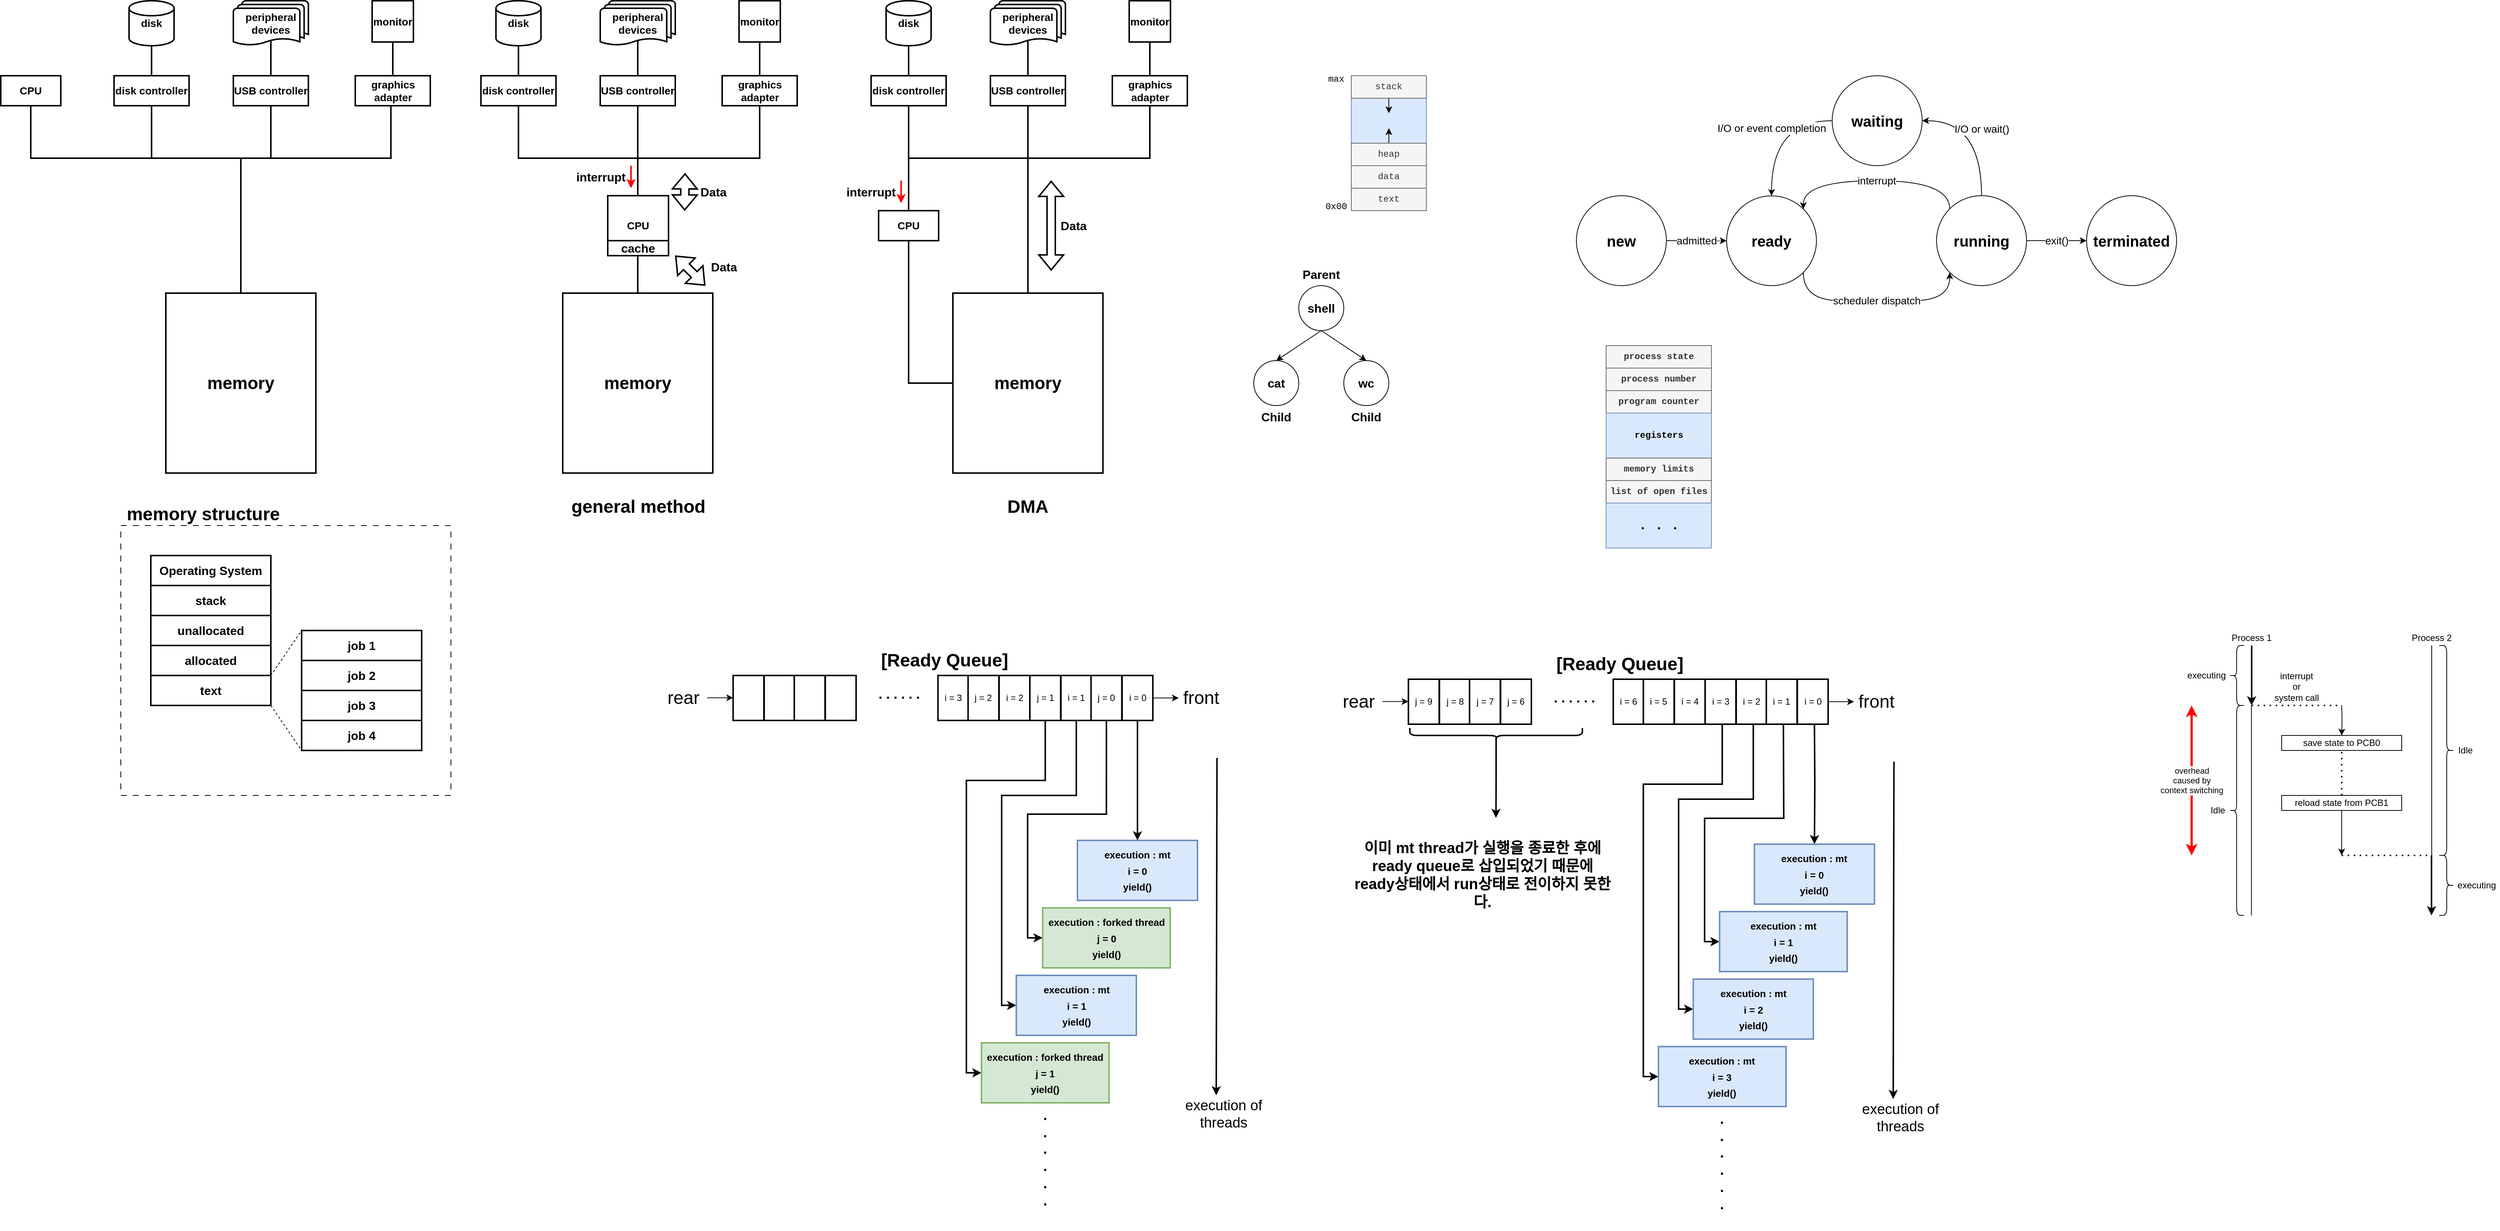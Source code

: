 <mxfile version="20.8.16" type="device"><diagram id="-JFb9dXIJCyVHly3RX7J" name="페이지-1"><mxGraphModel dx="1247" dy="1196" grid="1" gridSize="10" guides="1" tooltips="1" connect="1" arrows="1" fold="1" page="1" pageScale="1" pageWidth="827" pageHeight="1169" math="0" shadow="0"><root><mxCell id="0"/><mxCell id="1" parent="0"/><mxCell id="0ELNRWfNPO-60Ci1aKa4-7" value="" style="rounded=0;whiteSpace=wrap;html=1;fontFamily=Courier New;fillColor=#dae8fc;strokeColor=#6c8ebf;" parent="1" vertex="1"><mxGeometry x="2640" y="190" width="100" height="60" as="geometry"/></mxCell><mxCell id="cJziPt7bDYpkgV0AhLTm-5" style="edgeStyle=orthogonalEdgeStyle;rounded=0;orthogonalLoop=1;jettySize=auto;html=1;exitX=0.5;exitY=1;exitDx=0;exitDy=0;entryX=0.5;entryY=1;entryDx=0;entryDy=0;endArrow=none;endFill=0;strokeWidth=2;fontStyle=1;fontSize=14;" parent="1" source="cJziPt7bDYpkgV0AhLTm-1" target="cJziPt7bDYpkgV0AhLTm-4" edge="1"><mxGeometry relative="1" as="geometry"><Array as="points"><mxPoint x="880" y="270"/><mxPoint x="1360" y="270"/></Array></mxGeometry></mxCell><mxCell id="cJziPt7bDYpkgV0AhLTm-1" value="CPU" style="rounded=0;whiteSpace=wrap;html=1;strokeWidth=2;fontStyle=1;fontSize=14;" parent="1" vertex="1"><mxGeometry x="840" y="160" width="80" height="40" as="geometry"/></mxCell><mxCell id="cJziPt7bDYpkgV0AhLTm-6" style="edgeStyle=orthogonalEdgeStyle;rounded=0;orthogonalLoop=1;jettySize=auto;html=1;exitX=0.5;exitY=1;exitDx=0;exitDy=0;entryX=0.5;entryY=1;entryDx=0;entryDy=0;endArrow=none;endFill=0;strokeWidth=2;fontStyle=1;fontSize=14;" parent="1" source="cJziPt7bDYpkgV0AhLTm-2" target="cJziPt7bDYpkgV0AhLTm-3" edge="1"><mxGeometry relative="1" as="geometry"><Array as="points"><mxPoint x="1041" y="270"/><mxPoint x="1200" y="270"/></Array></mxGeometry></mxCell><mxCell id="cJziPt7bDYpkgV0AhLTm-2" value="disk controller" style="rounded=0;whiteSpace=wrap;html=1;strokeWidth=2;fontStyle=1;fontSize=14;" parent="1" vertex="1"><mxGeometry x="991" y="160" width="100" height="40" as="geometry"/></mxCell><mxCell id="cJziPt7bDYpkgV0AhLTm-3" value="USB controller" style="rounded=0;whiteSpace=wrap;html=1;strokeWidth=2;fontStyle=1;fontSize=14;" parent="1" vertex="1"><mxGeometry x="1150" y="160" width="100" height="40" as="geometry"/></mxCell><mxCell id="cJziPt7bDYpkgV0AhLTm-4" value="graphics adapter" style="rounded=0;whiteSpace=wrap;html=1;strokeWidth=2;fontStyle=1;fontSize=14;" parent="1" vertex="1"><mxGeometry x="1312.5" y="160" width="100" height="40" as="geometry"/></mxCell><mxCell id="cJziPt7bDYpkgV0AhLTm-14" style="edgeStyle=orthogonalEdgeStyle;rounded=0;orthogonalLoop=1;jettySize=auto;html=1;exitX=0.5;exitY=1;exitDx=0;exitDy=0;exitPerimeter=0;entryX=0.5;entryY=0;entryDx=0;entryDy=0;endArrow=none;endFill=0;strokeWidth=2;fontStyle=1;fontSize=14;" parent="1" source="cJziPt7bDYpkgV0AhLTm-7" target="cJziPt7bDYpkgV0AhLTm-2" edge="1"><mxGeometry relative="1" as="geometry"/></mxCell><mxCell id="cJziPt7bDYpkgV0AhLTm-7" value="disk" style="strokeWidth=2;html=1;shape=mxgraph.flowchart.database;whiteSpace=wrap;fontStyle=1;fontSize=14;" parent="1" vertex="1"><mxGeometry x="1011" y="60" width="60" height="60" as="geometry"/></mxCell><mxCell id="cJziPt7bDYpkgV0AhLTm-13" style="edgeStyle=orthogonalEdgeStyle;rounded=0;orthogonalLoop=1;jettySize=auto;html=1;exitX=0.5;exitY=0.88;exitDx=0;exitDy=0;exitPerimeter=0;entryX=0.5;entryY=0;entryDx=0;entryDy=0;endArrow=none;endFill=0;strokeWidth=2;fontStyle=1;fontSize=14;" parent="1" source="cJziPt7bDYpkgV0AhLTm-9" target="cJziPt7bDYpkgV0AhLTm-3" edge="1"><mxGeometry relative="1" as="geometry"/></mxCell><mxCell id="cJziPt7bDYpkgV0AhLTm-9" value="peripheral&lt;br style=&quot;font-size: 14px;&quot;&gt;devices" style="strokeWidth=2;html=1;shape=mxgraph.flowchart.multi-document;whiteSpace=wrap;fontStyle=1;fontSize=14;" parent="1" vertex="1"><mxGeometry x="1150" y="60" width="100" height="60" as="geometry"/></mxCell><mxCell id="cJziPt7bDYpkgV0AhLTm-12" style="edgeStyle=orthogonalEdgeStyle;rounded=0;orthogonalLoop=1;jettySize=auto;html=1;exitX=0.5;exitY=1;exitDx=0;exitDy=0;entryX=0.5;entryY=0;entryDx=0;entryDy=0;endArrow=none;endFill=0;strokeWidth=2;fontStyle=1;fontSize=14;" parent="1" source="cJziPt7bDYpkgV0AhLTm-11" target="cJziPt7bDYpkgV0AhLTm-4" edge="1"><mxGeometry relative="1" as="geometry"/></mxCell><mxCell id="cJziPt7bDYpkgV0AhLTm-11" value="monitor" style="whiteSpace=wrap;html=1;aspect=fixed;strokeWidth=2;fontStyle=1;fontSize=14;" parent="1" vertex="1"><mxGeometry x="1335" y="60" width="55" height="55" as="geometry"/></mxCell><mxCell id="cJziPt7bDYpkgV0AhLTm-16" style="edgeStyle=orthogonalEdgeStyle;rounded=0;orthogonalLoop=1;jettySize=auto;html=1;exitX=0.5;exitY=0;exitDx=0;exitDy=0;strokeWidth=2;fontSize=23;endArrow=none;endFill=0;" parent="1" source="cJziPt7bDYpkgV0AhLTm-15" edge="1"><mxGeometry relative="1" as="geometry"><mxPoint x="1160" y="270" as="targetPoint"/></mxGeometry></mxCell><mxCell id="cJziPt7bDYpkgV0AhLTm-15" value="memory" style="rounded=0;whiteSpace=wrap;html=1;strokeWidth=2;fontSize=23;fontStyle=1" parent="1" vertex="1"><mxGeometry x="1060" y="450" width="200" height="240" as="geometry"/></mxCell><mxCell id="cJziPt7bDYpkgV0AhLTm-18" style="edgeStyle=orthogonalEdgeStyle;rounded=0;orthogonalLoop=1;jettySize=auto;html=1;exitX=0.5;exitY=1;exitDx=0;exitDy=0;entryX=0.5;entryY=1;entryDx=0;entryDy=0;endArrow=none;endFill=0;strokeWidth=2;fontStyle=1;fontSize=14;" parent="1" source="cJziPt7bDYpkgV0AhLTm-19" target="cJziPt7bDYpkgV0AhLTm-20" edge="1"><mxGeometry relative="1" as="geometry"><Array as="points"><mxPoint x="1530" y="270"/><mxPoint x="1689" y="270"/></Array></mxGeometry></mxCell><mxCell id="cJziPt7bDYpkgV0AhLTm-19" value="disk controller" style="rounded=0;whiteSpace=wrap;html=1;strokeWidth=2;fontStyle=1;fontSize=14;" parent="1" vertex="1"><mxGeometry x="1480" y="160" width="100" height="40" as="geometry"/></mxCell><mxCell id="cJziPt7bDYpkgV0AhLTm-20" value="USB controller" style="rounded=0;whiteSpace=wrap;html=1;strokeWidth=2;fontStyle=1;fontSize=14;" parent="1" vertex="1"><mxGeometry x="1639" y="160" width="100" height="40" as="geometry"/></mxCell><mxCell id="cJziPt7bDYpkgV0AhLTm-21" style="edgeStyle=orthogonalEdgeStyle;rounded=0;orthogonalLoop=1;jettySize=auto;html=1;exitX=0.5;exitY=1;exitDx=0;exitDy=0;entryX=0.5;entryY=1;entryDx=0;entryDy=0;strokeWidth=2;fontSize=23;endArrow=none;endFill=0;" parent="1" source="cJziPt7bDYpkgV0AhLTm-22" target="cJziPt7bDYpkgV0AhLTm-20" edge="1"><mxGeometry relative="1" as="geometry"><Array as="points"><mxPoint x="1852" y="270"/><mxPoint x="1689" y="270"/></Array></mxGeometry></mxCell><mxCell id="cJziPt7bDYpkgV0AhLTm-22" value="graphics adapter" style="rounded=0;whiteSpace=wrap;html=1;strokeWidth=2;fontStyle=1;fontSize=14;" parent="1" vertex="1"><mxGeometry x="1801.5" y="160" width="100" height="40" as="geometry"/></mxCell><mxCell id="cJziPt7bDYpkgV0AhLTm-23" style="edgeStyle=orthogonalEdgeStyle;rounded=0;orthogonalLoop=1;jettySize=auto;html=1;exitX=0.5;exitY=1;exitDx=0;exitDy=0;exitPerimeter=0;entryX=0.5;entryY=0;entryDx=0;entryDy=0;endArrow=none;endFill=0;strokeWidth=2;fontStyle=1;fontSize=14;" parent="1" source="cJziPt7bDYpkgV0AhLTm-24" target="cJziPt7bDYpkgV0AhLTm-19" edge="1"><mxGeometry relative="1" as="geometry"/></mxCell><mxCell id="cJziPt7bDYpkgV0AhLTm-24" value="disk" style="strokeWidth=2;html=1;shape=mxgraph.flowchart.database;whiteSpace=wrap;fontStyle=1;fontSize=14;" parent="1" vertex="1"><mxGeometry x="1500" y="60" width="60" height="60" as="geometry"/></mxCell><mxCell id="cJziPt7bDYpkgV0AhLTm-25" style="edgeStyle=orthogonalEdgeStyle;rounded=0;orthogonalLoop=1;jettySize=auto;html=1;exitX=0.5;exitY=0.88;exitDx=0;exitDy=0;exitPerimeter=0;entryX=0.5;entryY=0;entryDx=0;entryDy=0;endArrow=none;endFill=0;strokeWidth=2;fontStyle=1;fontSize=14;" parent="1" source="cJziPt7bDYpkgV0AhLTm-26" target="cJziPt7bDYpkgV0AhLTm-20" edge="1"><mxGeometry relative="1" as="geometry"/></mxCell><mxCell id="cJziPt7bDYpkgV0AhLTm-26" value="peripheral&lt;br style=&quot;font-size: 14px;&quot;&gt;devices" style="strokeWidth=2;html=1;shape=mxgraph.flowchart.multi-document;whiteSpace=wrap;fontStyle=1;fontSize=14;" parent="1" vertex="1"><mxGeometry x="1639" y="60" width="100" height="60" as="geometry"/></mxCell><mxCell id="cJziPt7bDYpkgV0AhLTm-27" style="edgeStyle=orthogonalEdgeStyle;rounded=0;orthogonalLoop=1;jettySize=auto;html=1;exitX=0.5;exitY=1;exitDx=0;exitDy=0;entryX=0.5;entryY=0;entryDx=0;entryDy=0;endArrow=none;endFill=0;strokeWidth=2;fontStyle=1;fontSize=14;" parent="1" source="cJziPt7bDYpkgV0AhLTm-28" target="cJziPt7bDYpkgV0AhLTm-22" edge="1"><mxGeometry relative="1" as="geometry"/></mxCell><mxCell id="cJziPt7bDYpkgV0AhLTm-28" value="monitor" style="whiteSpace=wrap;html=1;aspect=fixed;strokeWidth=2;fontStyle=1;fontSize=14;" parent="1" vertex="1"><mxGeometry x="1824" y="60" width="55" height="55" as="geometry"/></mxCell><mxCell id="cJziPt7bDYpkgV0AhLTm-29" style="edgeStyle=orthogonalEdgeStyle;rounded=0;orthogonalLoop=1;jettySize=auto;html=1;exitX=0.5;exitY=0;exitDx=0;exitDy=0;strokeWidth=2;fontSize=23;endArrow=none;endFill=0;" parent="1" source="cJziPt7bDYpkgV0AhLTm-30" edge="1"><mxGeometry relative="1" as="geometry"><mxPoint x="1689" y="270" as="targetPoint"/><Array as="points"><mxPoint x="1689" y="360"/><mxPoint x="1689" y="360"/></Array></mxGeometry></mxCell><mxCell id="cJziPt7bDYpkgV0AhLTm-30" value="memory" style="rounded=0;whiteSpace=wrap;html=1;strokeWidth=2;fontSize=23;fontStyle=1" parent="1" vertex="1"><mxGeometry x="1589" y="450" width="200" height="240" as="geometry"/></mxCell><mxCell id="cJziPt7bDYpkgV0AhLTm-31" value="CPU" style="rounded=0;whiteSpace=wrap;html=1;strokeWidth=2;fontStyle=1;fontSize=14;" parent="1" vertex="1"><mxGeometry x="1649" y="320" width="81" height="80" as="geometry"/></mxCell><mxCell id="cJziPt7bDYpkgV0AhLTm-32" value="cache" style="rounded=0;whiteSpace=wrap;html=1;strokeWidth=2;fontSize=16;fontStyle=1" parent="1" vertex="1"><mxGeometry x="1649" y="380" width="81" height="20" as="geometry"/></mxCell><mxCell id="cJziPt7bDYpkgV0AhLTm-33" style="edgeStyle=orthogonalEdgeStyle;rounded=0;orthogonalLoop=1;jettySize=auto;html=1;exitX=0.5;exitY=1;exitDx=0;exitDy=0;entryX=0.5;entryY=1;entryDx=0;entryDy=0;endArrow=none;endFill=0;strokeWidth=2;fontStyle=1;fontSize=14;" parent="1" source="cJziPt7bDYpkgV0AhLTm-34" target="cJziPt7bDYpkgV0AhLTm-35" edge="1"><mxGeometry relative="1" as="geometry"><Array as="points"><mxPoint x="2050" y="270"/><mxPoint x="2209" y="270"/></Array></mxGeometry></mxCell><mxCell id="cJziPt7bDYpkgV0AhLTm-34" value="disk controller" style="rounded=0;whiteSpace=wrap;html=1;strokeWidth=2;fontStyle=1;fontSize=14;" parent="1" vertex="1"><mxGeometry x="2000" y="160" width="100" height="40" as="geometry"/></mxCell><mxCell id="cJziPt7bDYpkgV0AhLTm-35" value="USB controller" style="rounded=0;whiteSpace=wrap;html=1;strokeWidth=2;fontStyle=1;fontSize=14;" parent="1" vertex="1"><mxGeometry x="2159" y="160" width="100" height="40" as="geometry"/></mxCell><mxCell id="cJziPt7bDYpkgV0AhLTm-36" style="edgeStyle=orthogonalEdgeStyle;rounded=0;orthogonalLoop=1;jettySize=auto;html=1;exitX=0.5;exitY=1;exitDx=0;exitDy=0;entryX=0.5;entryY=1;entryDx=0;entryDy=0;strokeWidth=2;fontSize=23;endArrow=none;endFill=0;" parent="1" source="cJziPt7bDYpkgV0AhLTm-37" target="cJziPt7bDYpkgV0AhLTm-35" edge="1"><mxGeometry relative="1" as="geometry"><Array as="points"><mxPoint x="2372" y="270"/><mxPoint x="2209" y="270"/></Array></mxGeometry></mxCell><mxCell id="cJziPt7bDYpkgV0AhLTm-37" value="graphics adapter" style="rounded=0;whiteSpace=wrap;html=1;strokeWidth=2;fontStyle=1;fontSize=14;" parent="1" vertex="1"><mxGeometry x="2321.5" y="160" width="100" height="40" as="geometry"/></mxCell><mxCell id="cJziPt7bDYpkgV0AhLTm-38" style="edgeStyle=orthogonalEdgeStyle;rounded=0;orthogonalLoop=1;jettySize=auto;html=1;exitX=0.5;exitY=1;exitDx=0;exitDy=0;exitPerimeter=0;entryX=0.5;entryY=0;entryDx=0;entryDy=0;endArrow=none;endFill=0;strokeWidth=2;fontStyle=1;fontSize=14;" parent="1" source="cJziPt7bDYpkgV0AhLTm-39" target="cJziPt7bDYpkgV0AhLTm-34" edge="1"><mxGeometry relative="1" as="geometry"/></mxCell><mxCell id="cJziPt7bDYpkgV0AhLTm-39" value="disk" style="strokeWidth=2;html=1;shape=mxgraph.flowchart.database;whiteSpace=wrap;fontStyle=1;fontSize=14;" parent="1" vertex="1"><mxGeometry x="2020" y="60" width="60" height="60" as="geometry"/></mxCell><mxCell id="cJziPt7bDYpkgV0AhLTm-40" style="edgeStyle=orthogonalEdgeStyle;rounded=0;orthogonalLoop=1;jettySize=auto;html=1;exitX=0.5;exitY=0.88;exitDx=0;exitDy=0;exitPerimeter=0;entryX=0.5;entryY=0;entryDx=0;entryDy=0;endArrow=none;endFill=0;strokeWidth=2;fontStyle=1;fontSize=14;" parent="1" source="cJziPt7bDYpkgV0AhLTm-41" target="cJziPt7bDYpkgV0AhLTm-35" edge="1"><mxGeometry relative="1" as="geometry"/></mxCell><mxCell id="cJziPt7bDYpkgV0AhLTm-41" value="peripheral&lt;br style=&quot;font-size: 14px;&quot;&gt;devices" style="strokeWidth=2;html=1;shape=mxgraph.flowchart.multi-document;whiteSpace=wrap;fontStyle=1;fontSize=14;" parent="1" vertex="1"><mxGeometry x="2159" y="60" width="100" height="60" as="geometry"/></mxCell><mxCell id="cJziPt7bDYpkgV0AhLTm-42" style="edgeStyle=orthogonalEdgeStyle;rounded=0;orthogonalLoop=1;jettySize=auto;html=1;exitX=0.5;exitY=1;exitDx=0;exitDy=0;entryX=0.5;entryY=0;entryDx=0;entryDy=0;endArrow=none;endFill=0;strokeWidth=2;fontStyle=1;fontSize=14;" parent="1" source="cJziPt7bDYpkgV0AhLTm-43" target="cJziPt7bDYpkgV0AhLTm-37" edge="1"><mxGeometry relative="1" as="geometry"/></mxCell><mxCell id="cJziPt7bDYpkgV0AhLTm-43" value="monitor" style="whiteSpace=wrap;html=1;aspect=fixed;strokeWidth=2;fontStyle=1;fontSize=14;" parent="1" vertex="1"><mxGeometry x="2344" y="60" width="55" height="55" as="geometry"/></mxCell><mxCell id="cJziPt7bDYpkgV0AhLTm-44" style="edgeStyle=orthogonalEdgeStyle;rounded=0;orthogonalLoop=1;jettySize=auto;html=1;exitX=0.5;exitY=0;exitDx=0;exitDy=0;strokeWidth=2;fontSize=23;endArrow=none;endFill=0;" parent="1" source="cJziPt7bDYpkgV0AhLTm-45" edge="1"><mxGeometry relative="1" as="geometry"><mxPoint x="2209" y="270" as="targetPoint"/><Array as="points"><mxPoint x="2209" y="350"/><mxPoint x="2209" y="350"/></Array></mxGeometry></mxCell><mxCell id="cJziPt7bDYpkgV0AhLTm-45" value="memory" style="rounded=0;whiteSpace=wrap;html=1;strokeWidth=2;fontSize=23;fontStyle=1" parent="1" vertex="1"><mxGeometry x="2109" y="450" width="200" height="240" as="geometry"/></mxCell><mxCell id="cJziPt7bDYpkgV0AhLTm-47" style="edgeStyle=orthogonalEdgeStyle;rounded=0;orthogonalLoop=1;jettySize=auto;html=1;exitX=0.5;exitY=1;exitDx=0;exitDy=0;entryX=0;entryY=0.5;entryDx=0;entryDy=0;strokeWidth=2;fontSize=16;endArrow=none;endFill=0;" parent="1" source="cJziPt7bDYpkgV0AhLTm-46" target="cJziPt7bDYpkgV0AhLTm-45" edge="1"><mxGeometry relative="1" as="geometry"/></mxCell><mxCell id="cJziPt7bDYpkgV0AhLTm-48" style="edgeStyle=orthogonalEdgeStyle;rounded=0;orthogonalLoop=1;jettySize=auto;html=1;exitX=0.5;exitY=0;exitDx=0;exitDy=0;entryX=0.5;entryY=1;entryDx=0;entryDy=0;strokeWidth=2;fontSize=16;endArrow=none;endFill=0;" parent="1" source="cJziPt7bDYpkgV0AhLTm-46" target="cJziPt7bDYpkgV0AhLTm-35" edge="1"><mxGeometry relative="1" as="geometry"/></mxCell><mxCell id="cJziPt7bDYpkgV0AhLTm-46" value="CPU" style="rounded=0;whiteSpace=wrap;html=1;strokeWidth=2;fontStyle=1;fontSize=14;" parent="1" vertex="1"><mxGeometry x="2010" y="340" width="80" height="40" as="geometry"/></mxCell><mxCell id="cJziPt7bDYpkgV0AhLTm-49" value="" style="shape=flexArrow;endArrow=classic;startArrow=classic;html=1;rounded=0;strokeWidth=2;fontSize=16;" parent="1" edge="1"><mxGeometry width="100" height="100" relative="1" as="geometry"><mxPoint x="1779" y="440" as="sourcePoint"/><mxPoint x="1739" y="400" as="targetPoint"/></mxGeometry></mxCell><mxCell id="cJziPt7bDYpkgV0AhLTm-50" value="Data" style="text;html=1;strokeColor=none;fillColor=none;align=center;verticalAlign=middle;whiteSpace=wrap;rounded=0;fontSize=16;fontStyle=1" parent="1" vertex="1"><mxGeometry x="1784" y="400" width="40" height="30" as="geometry"/></mxCell><mxCell id="cJziPt7bDYpkgV0AhLTm-51" value="" style="shape=flexArrow;endArrow=classic;startArrow=classic;html=1;rounded=0;strokeWidth=2;fontSize=16;" parent="1" edge="1"><mxGeometry width="100" height="100" relative="1" as="geometry"><mxPoint x="2240" y="420" as="sourcePoint"/><mxPoint x="2240" y="300" as="targetPoint"/></mxGeometry></mxCell><mxCell id="cJziPt7bDYpkgV0AhLTm-52" value="Data" style="text;html=1;strokeColor=none;fillColor=none;align=center;verticalAlign=middle;whiteSpace=wrap;rounded=0;fontSize=16;fontStyle=1" parent="1" vertex="1"><mxGeometry x="2250" y="345" width="40" height="30" as="geometry"/></mxCell><mxCell id="cJziPt7bDYpkgV0AhLTm-53" value="" style="shape=flexArrow;endArrow=classic;startArrow=classic;html=1;rounded=0;strokeWidth=2;fontSize=16;" parent="1" edge="1"><mxGeometry width="100" height="100" relative="1" as="geometry"><mxPoint x="1751.5" y="340" as="sourcePoint"/><mxPoint x="1752" y="290" as="targetPoint"/></mxGeometry></mxCell><mxCell id="cJziPt7bDYpkgV0AhLTm-54" value="Data" style="text;html=1;strokeColor=none;fillColor=none;align=center;verticalAlign=middle;whiteSpace=wrap;rounded=0;fontSize=16;fontStyle=1" parent="1" vertex="1"><mxGeometry x="1770" y="300" width="40" height="30" as="geometry"/></mxCell><mxCell id="cJziPt7bDYpkgV0AhLTm-55" value="" style="endArrow=classic;html=1;rounded=0;strokeWidth=2;fontSize=16;strokeColor=#FF0000;" parent="1" edge="1"><mxGeometry width="50" height="50" relative="1" as="geometry"><mxPoint x="1680" y="280" as="sourcePoint"/><mxPoint x="1680" y="310" as="targetPoint"/></mxGeometry></mxCell><mxCell id="cJziPt7bDYpkgV0AhLTm-56" value="interrupt" style="text;html=1;strokeColor=none;fillColor=none;align=center;verticalAlign=middle;whiteSpace=wrap;rounded=0;fontSize=16;fontStyle=1" parent="1" vertex="1"><mxGeometry x="1620" y="280" width="40" height="30" as="geometry"/></mxCell><mxCell id="cJziPt7bDYpkgV0AhLTm-57" value="" style="endArrow=classic;html=1;rounded=0;strokeWidth=2;fontSize=16;strokeColor=#FF0000;" parent="1" edge="1"><mxGeometry width="50" height="50" relative="1" as="geometry"><mxPoint x="2040" y="300" as="sourcePoint"/><mxPoint x="2040" y="330" as="targetPoint"/></mxGeometry></mxCell><mxCell id="cJziPt7bDYpkgV0AhLTm-58" value="interrupt" style="text;html=1;strokeColor=none;fillColor=none;align=center;verticalAlign=middle;whiteSpace=wrap;rounded=0;fontSize=16;fontStyle=1" parent="1" vertex="1"><mxGeometry x="1980" y="300" width="40" height="30" as="geometry"/></mxCell><mxCell id="cJziPt7bDYpkgV0AhLTm-59" value="general method" style="text;html=1;strokeColor=none;fillColor=none;align=center;verticalAlign=middle;whiteSpace=wrap;rounded=0;fontSize=24;fontStyle=1" parent="1" vertex="1"><mxGeometry x="1576.63" y="720" width="225.75" height="30" as="geometry"/></mxCell><mxCell id="cJziPt7bDYpkgV0AhLTm-60" value="DMA" style="text;html=1;strokeColor=none;fillColor=none;align=center;verticalAlign=middle;whiteSpace=wrap;rounded=0;fontSize=24;fontStyle=1" parent="1" vertex="1"><mxGeometry x="2096.13" y="720" width="225.75" height="30" as="geometry"/></mxCell><mxCell id="cJziPt7bDYpkgV0AhLTm-61" value="Operating System" style="rounded=0;whiteSpace=wrap;html=1;strokeWidth=2;fontSize=16;fontStyle=1" parent="1" vertex="1"><mxGeometry x="1040" y="800" width="160" height="40" as="geometry"/></mxCell><mxCell id="cJziPt7bDYpkgV0AhLTm-62" value="stack" style="rounded=0;whiteSpace=wrap;html=1;strokeWidth=2;fontSize=16;fontStyle=1" parent="1" vertex="1"><mxGeometry x="1040" y="840" width="160" height="40" as="geometry"/></mxCell><mxCell id="cJziPt7bDYpkgV0AhLTm-63" value="unallocated" style="rounded=0;whiteSpace=wrap;html=1;strokeWidth=2;fontSize=16;fontStyle=1" parent="1" vertex="1"><mxGeometry x="1040" y="880" width="160" height="40" as="geometry"/></mxCell><mxCell id="cJziPt7bDYpkgV0AhLTm-70" style="rounded=0;orthogonalLoop=1;jettySize=auto;html=1;exitX=1;exitY=1;exitDx=0;exitDy=0;entryX=0;entryY=0;entryDx=0;entryDy=0;strokeColor=#000000;strokeWidth=1;fontSize=16;endArrow=none;endFill=0;dashed=1;" parent="1" source="cJziPt7bDYpkgV0AhLTm-64" target="cJziPt7bDYpkgV0AhLTm-66" edge="1"><mxGeometry relative="1" as="geometry"/></mxCell><mxCell id="cJziPt7bDYpkgV0AhLTm-64" value="allocated" style="rounded=0;whiteSpace=wrap;html=1;strokeWidth=2;fontSize=16;fontStyle=1" parent="1" vertex="1"><mxGeometry x="1040" y="920" width="160" height="40" as="geometry"/></mxCell><mxCell id="cJziPt7bDYpkgV0AhLTm-71" style="edgeStyle=none;rounded=0;orthogonalLoop=1;jettySize=auto;html=1;exitX=1;exitY=1;exitDx=0;exitDy=0;entryX=0;entryY=1;entryDx=0;entryDy=0;dashed=1;strokeColor=#000000;strokeWidth=1;fontSize=16;endArrow=none;endFill=0;" parent="1" source="cJziPt7bDYpkgV0AhLTm-65" target="cJziPt7bDYpkgV0AhLTm-69" edge="1"><mxGeometry relative="1" as="geometry"/></mxCell><mxCell id="cJziPt7bDYpkgV0AhLTm-65" value="text" style="rounded=0;whiteSpace=wrap;html=1;strokeWidth=2;fontSize=16;fontStyle=1" parent="1" vertex="1"><mxGeometry x="1040" y="960" width="160" height="40" as="geometry"/></mxCell><mxCell id="cJziPt7bDYpkgV0AhLTm-66" value="job 1" style="rounded=0;whiteSpace=wrap;html=1;strokeWidth=2;fontSize=16;fontStyle=1" parent="1" vertex="1"><mxGeometry x="1241" y="900" width="160" height="40" as="geometry"/></mxCell><mxCell id="cJziPt7bDYpkgV0AhLTm-67" value="job 2" style="rounded=0;whiteSpace=wrap;html=1;strokeWidth=2;fontSize=16;fontStyle=1" parent="1" vertex="1"><mxGeometry x="1241" y="940" width="160" height="40" as="geometry"/></mxCell><mxCell id="cJziPt7bDYpkgV0AhLTm-68" value="job 3" style="rounded=0;whiteSpace=wrap;html=1;strokeWidth=2;fontSize=16;fontStyle=1" parent="1" vertex="1"><mxGeometry x="1241" y="980" width="160" height="40" as="geometry"/></mxCell><mxCell id="cJziPt7bDYpkgV0AhLTm-69" value="job 4" style="rounded=0;whiteSpace=wrap;html=1;strokeWidth=2;fontSize=16;fontStyle=1" parent="1" vertex="1"><mxGeometry x="1241" y="1020" width="160" height="40" as="geometry"/></mxCell><mxCell id="cJziPt7bDYpkgV0AhLTm-72" value="" style="rounded=0;whiteSpace=wrap;html=1;strokeWidth=1;fontSize=16;fillColor=none;dashed=1;dashPattern=8 8;" parent="1" vertex="1"><mxGeometry x="1000" y="760" width="440" height="360" as="geometry"/></mxCell><mxCell id="cJziPt7bDYpkgV0AhLTm-73" value="memory structure" style="text;html=1;strokeColor=none;fillColor=none;align=center;verticalAlign=middle;whiteSpace=wrap;rounded=0;fontSize=24;fontStyle=1" parent="1" vertex="1"><mxGeometry x="1000" y="730" width="220" height="30" as="geometry"/></mxCell><mxCell id="AolbwETNwNbH-71P8-0o-1" value="" style="rounded=0;whiteSpace=wrap;html=1;strokeWidth=2;" parent="1" vertex="1"><mxGeometry x="1816.12" y="960" width="41" height="60" as="geometry"/></mxCell><mxCell id="AolbwETNwNbH-71P8-0o-2" value="" style="rounded=0;whiteSpace=wrap;html=1;strokeWidth=2;" parent="1" vertex="1"><mxGeometry x="1857.5" y="960" width="41" height="60" as="geometry"/></mxCell><mxCell id="AolbwETNwNbH-71P8-0o-3" value="" style="rounded=0;whiteSpace=wrap;html=1;strokeWidth=2;" parent="1" vertex="1"><mxGeometry x="1897.62" y="960" width="41" height="60" as="geometry"/></mxCell><mxCell id="AolbwETNwNbH-71P8-0o-4" value="" style="rounded=0;whiteSpace=wrap;html=1;strokeWidth=2;" parent="1" vertex="1"><mxGeometry x="1939" y="960" width="41" height="60" as="geometry"/></mxCell><mxCell id="AolbwETNwNbH-71P8-0o-10" value="i = 3" style="rounded=0;whiteSpace=wrap;html=1;strokeWidth=2;" parent="1" vertex="1"><mxGeometry x="2089.14" y="960" width="41" height="60" as="geometry"/></mxCell><mxCell id="AolbwETNwNbH-71P8-0o-11" value="j = 2" style="rounded=0;whiteSpace=wrap;html=1;strokeWidth=2;" parent="1" vertex="1"><mxGeometry x="2129.26" y="960" width="41" height="60" as="geometry"/></mxCell><mxCell id="AolbwETNwNbH-71P8-0o-12" value="i = 2" style="rounded=0;whiteSpace=wrap;html=1;strokeWidth=2;" parent="1" vertex="1"><mxGeometry x="2170.64" y="960" width="41" height="60" as="geometry"/></mxCell><mxCell id="AolbwETNwNbH-71P8-0o-32" style="edgeStyle=orthogonalEdgeStyle;rounded=0;orthogonalLoop=1;jettySize=auto;html=1;exitX=0.5;exitY=1;exitDx=0;exitDy=0;entryX=0;entryY=0.5;entryDx=0;entryDy=0;fontSize=19;strokeWidth=2;" parent="1" source="AolbwETNwNbH-71P8-0o-13" target="AolbwETNwNbH-71P8-0o-22" edge="1"><mxGeometry relative="1" as="geometry"><Array as="points"><mxPoint x="2232" y="1100"/><mxPoint x="2127" y="1100"/><mxPoint x="2127" y="1490"/></Array></mxGeometry></mxCell><mxCell id="AolbwETNwNbH-71P8-0o-13" value="j = 1" style="rounded=0;whiteSpace=wrap;html=1;strokeWidth=2;" parent="1" vertex="1"><mxGeometry x="2211.64" y="960" width="41" height="60" as="geometry"/></mxCell><mxCell id="AolbwETNwNbH-71P8-0o-31" style="edgeStyle=orthogonalEdgeStyle;rounded=0;orthogonalLoop=1;jettySize=auto;html=1;exitX=0.5;exitY=1;exitDx=0;exitDy=0;entryX=0;entryY=0.5;entryDx=0;entryDy=0;fontSize=19;strokeWidth=2;" parent="1" source="AolbwETNwNbH-71P8-0o-14" target="AolbwETNwNbH-71P8-0o-21" edge="1"><mxGeometry relative="1" as="geometry"><Array as="points"><mxPoint x="2274" y="1120"/><mxPoint x="2174" y="1120"/><mxPoint x="2174" y="1400"/></Array></mxGeometry></mxCell><mxCell id="AolbwETNwNbH-71P8-0o-14" value="i = 1" style="rounded=0;whiteSpace=wrap;html=1;strokeWidth=2;" parent="1" vertex="1"><mxGeometry x="2253.02" y="960" width="41" height="60" as="geometry"/></mxCell><mxCell id="AolbwETNwNbH-71P8-0o-30" style="edgeStyle=orthogonalEdgeStyle;rounded=0;orthogonalLoop=1;jettySize=auto;html=1;exitX=0.5;exitY=1;exitDx=0;exitDy=0;entryX=0;entryY=0.5;entryDx=0;entryDy=0;fontSize=19;strokeWidth=2;" parent="1" source="AolbwETNwNbH-71P8-0o-15" target="AolbwETNwNbH-71P8-0o-20" edge="1"><mxGeometry relative="1" as="geometry"/></mxCell><mxCell id="AolbwETNwNbH-71P8-0o-15" value="j = 0" style="rounded=0;whiteSpace=wrap;html=1;strokeWidth=2;" parent="1" vertex="1"><mxGeometry x="2293.14" y="960" width="41" height="60" as="geometry"/></mxCell><mxCell id="AolbwETNwNbH-71P8-0o-29" style="edgeStyle=orthogonalEdgeStyle;rounded=0;orthogonalLoop=1;jettySize=auto;html=1;exitX=0.5;exitY=1;exitDx=0;exitDy=0;entryX=0.5;entryY=0;entryDx=0;entryDy=0;fontSize=19;strokeWidth=2;" parent="1" source="AolbwETNwNbH-71P8-0o-16" target="AolbwETNwNbH-71P8-0o-19" edge="1"><mxGeometry relative="1" as="geometry"/></mxCell><mxCell id="AolbwETNwNbH-71P8-0o-16" value="i = 0" style="rounded=0;whiteSpace=wrap;html=1;strokeWidth=2;" parent="1" vertex="1"><mxGeometry x="2334.52" y="960" width="41" height="60" as="geometry"/></mxCell><mxCell id="AolbwETNwNbH-71P8-0o-17" value="&lt;b&gt;&lt;font style=&quot;font-size: 18px;&quot;&gt;. . . . . .&lt;/font&gt;&lt;/b&gt;" style="text;html=1;strokeColor=none;fillColor=none;align=center;verticalAlign=middle;whiteSpace=wrap;rounded=0;" parent="1" vertex="1"><mxGeometry x="2007" y="970" width="60.86" height="30" as="geometry"/></mxCell><mxCell id="AolbwETNwNbH-71P8-0o-19" value="&lt;font style=&quot;font-size: 13px;&quot;&gt;&lt;b style=&quot;&quot;&gt;execution : mt&lt;br&gt;i = 0&lt;br&gt;yield()&lt;/b&gt;&lt;/font&gt;" style="rounded=0;whiteSpace=wrap;html=1;strokeWidth=2;fontSize=18;fillColor=#dae8fc;strokeColor=#6c8ebf;" parent="1" vertex="1"><mxGeometry x="2275.02" y="1180" width="160" height="80" as="geometry"/></mxCell><mxCell id="AolbwETNwNbH-71P8-0o-20" value="&lt;b style=&quot;&quot;&gt;&lt;font style=&quot;font-size: 13px;&quot;&gt;execution : forked thread&lt;br&gt;j = 0&lt;br&gt;yield()&lt;br&gt;&lt;/font&gt;&lt;/b&gt;" style="rounded=0;whiteSpace=wrap;html=1;strokeWidth=2;fontSize=18;fillColor=#d5e8d4;strokeColor=#82b366;" parent="1" vertex="1"><mxGeometry x="2228.64" y="1270" width="170" height="80" as="geometry"/></mxCell><mxCell id="AolbwETNwNbH-71P8-0o-21" value="&lt;font style=&quot;font-size: 13px;&quot;&gt;&lt;b style=&quot;&quot;&gt;execution : mt&lt;br&gt;i = 1&lt;br&gt;yield()&lt;/b&gt;&lt;/font&gt;" style="rounded=0;whiteSpace=wrap;html=1;strokeWidth=2;fontSize=18;fillColor=#dae8fc;strokeColor=#6c8ebf;" parent="1" vertex="1"><mxGeometry x="2193.52" y="1360" width="160" height="80" as="geometry"/></mxCell><mxCell id="AolbwETNwNbH-71P8-0o-22" value="&lt;b style=&quot;&quot;&gt;&lt;font style=&quot;font-size: 13px;&quot;&gt;execution : forked thread&lt;br&gt;j = 1&lt;br&gt;yield()&lt;br&gt;&lt;/font&gt;&lt;/b&gt;" style="rounded=0;whiteSpace=wrap;html=1;strokeWidth=2;fontSize=18;fillColor=#d5e8d4;strokeColor=#82b366;" parent="1" vertex="1"><mxGeometry x="2147.14" y="1450" width="170" height="80" as="geometry"/></mxCell><mxCell id="AolbwETNwNbH-71P8-0o-23" value="&lt;span style=&quot;font-size: 19px;&quot;&gt;&lt;font style=&quot;font-size: 19px;&quot;&gt;.&lt;br style=&quot;font-size: 19px;&quot;&gt;.&lt;br style=&quot;font-size: 19px;&quot;&gt;.&lt;br style=&quot;font-size: 19px;&quot;&gt;.&lt;br style=&quot;font-size: 19px;&quot;&gt;.&lt;br style=&quot;font-size: 19px;&quot;&gt;.&lt;br style=&quot;font-size: 19px;&quot;&gt;&lt;br style=&quot;font-size: 19px;&quot;&gt;&lt;/font&gt;&lt;/span&gt;" style="text;html=1;strokeColor=none;fillColor=none;align=center;verticalAlign=middle;whiteSpace=wrap;rounded=0;fontSize=19;fontStyle=1" parent="1" vertex="1"><mxGeometry x="2214.9" y="1600" width="34.48" height="30" as="geometry"/></mxCell><mxCell id="AolbwETNwNbH-71P8-0o-24" value="" style="endArrow=classic;html=1;rounded=0;fontSize=19;" parent="1" edge="1"><mxGeometry width="50" height="50" relative="1" as="geometry"><mxPoint x="2375.52" y="990" as="sourcePoint"/><mxPoint x="2410" y="990" as="targetPoint"/></mxGeometry></mxCell><mxCell id="AolbwETNwNbH-71P8-0o-25" value="" style="endArrow=classic;html=1;rounded=0;fontSize=19;" parent="1" edge="1"><mxGeometry width="50" height="50" relative="1" as="geometry"><mxPoint x="1781.64" y="989.71" as="sourcePoint"/><mxPoint x="1816.12" y="989.71" as="targetPoint"/></mxGeometry></mxCell><mxCell id="AolbwETNwNbH-71P8-0o-27" value="" style="endArrow=classic;html=1;rounded=0;fontSize=19;strokeWidth=2;" parent="1" edge="1"><mxGeometry width="50" height="50" relative="1" as="geometry"><mxPoint x="2461" y="1070" as="sourcePoint"/><mxPoint x="2460" y="1520" as="targetPoint"/></mxGeometry></mxCell><mxCell id="AolbwETNwNbH-71P8-0o-28" value="execution of threads" style="text;html=1;strokeColor=none;fillColor=none;align=center;verticalAlign=middle;whiteSpace=wrap;rounded=0;fontSize=19;" parent="1" vertex="1"><mxGeometry x="2410" y="1530" width="120" height="30" as="geometry"/></mxCell><mxCell id="AolbwETNwNbH-71P8-0o-36" value="&lt;font style=&quot;font-size: 24px;&quot;&gt;&lt;b&gt;[Ready Queue]&lt;/b&gt;&lt;/font&gt;" style="text;html=1;strokeColor=none;fillColor=none;align=center;verticalAlign=middle;whiteSpace=wrap;rounded=0;fontSize=19;" parent="1" vertex="1"><mxGeometry x="1816.12" y="925" width="563.88" height="30" as="geometry"/></mxCell><mxCell id="AolbwETNwNbH-71P8-0o-37" value="front" style="text;html=1;strokeColor=none;fillColor=none;align=center;verticalAlign=middle;whiteSpace=wrap;rounded=0;fontSize=24;" parent="1" vertex="1"><mxGeometry x="2410" y="975" width="60" height="30" as="geometry"/></mxCell><mxCell id="AolbwETNwNbH-71P8-0o-38" value="rear" style="text;html=1;strokeColor=none;fillColor=none;align=center;verticalAlign=middle;whiteSpace=wrap;rounded=0;fontSize=24;" parent="1" vertex="1"><mxGeometry x="1720" y="975" width="60" height="30" as="geometry"/></mxCell><mxCell id="AolbwETNwNbH-71P8-0o-39" value="j = 9" style="rounded=0;whiteSpace=wrap;html=1;strokeWidth=2;" parent="1" vertex="1"><mxGeometry x="2716.12" y="965" width="41" height="60" as="geometry"/></mxCell><mxCell id="AolbwETNwNbH-71P8-0o-40" value="j = 8" style="rounded=0;whiteSpace=wrap;html=1;strokeWidth=2;" parent="1" vertex="1"><mxGeometry x="2757.5" y="965" width="41" height="60" as="geometry"/></mxCell><mxCell id="AolbwETNwNbH-71P8-0o-41" value="j = 7" style="rounded=0;whiteSpace=wrap;html=1;strokeWidth=2;" parent="1" vertex="1"><mxGeometry x="2797.62" y="965" width="41" height="60" as="geometry"/></mxCell><mxCell id="AolbwETNwNbH-71P8-0o-42" value="j = 6" style="rounded=0;whiteSpace=wrap;html=1;strokeWidth=2;" parent="1" vertex="1"><mxGeometry x="2839" y="965" width="41" height="60" as="geometry"/></mxCell><mxCell id="AolbwETNwNbH-71P8-0o-43" value="i = 6" style="rounded=0;whiteSpace=wrap;html=1;strokeWidth=2;" parent="1" vertex="1"><mxGeometry x="2989.14" y="965" width="41" height="60" as="geometry"/></mxCell><mxCell id="AolbwETNwNbH-71P8-0o-44" value="i = 5" style="rounded=0;whiteSpace=wrap;html=1;strokeWidth=2;" parent="1" vertex="1"><mxGeometry x="3029.26" y="965" width="41" height="60" as="geometry"/></mxCell><mxCell id="AolbwETNwNbH-71P8-0o-45" value="i = 4" style="rounded=0;whiteSpace=wrap;html=1;strokeWidth=2;" parent="1" vertex="1"><mxGeometry x="3070.64" y="965" width="41" height="60" as="geometry"/></mxCell><mxCell id="AolbwETNwNbH-71P8-0o-46" value="i = 3" style="rounded=0;whiteSpace=wrap;html=1;strokeWidth=2;" parent="1" vertex="1"><mxGeometry x="3111.64" y="965" width="41" height="60" as="geometry"/></mxCell><mxCell id="AolbwETNwNbH-71P8-0o-47" value="i = 2" style="rounded=0;whiteSpace=wrap;html=1;strokeWidth=2;" parent="1" vertex="1"><mxGeometry x="3153.02" y="965" width="41" height="60" as="geometry"/></mxCell><mxCell id="AolbwETNwNbH-71P8-0o-48" value="i = 1" style="rounded=0;whiteSpace=wrap;html=1;strokeWidth=2;" parent="1" vertex="1"><mxGeometry x="3193.14" y="965" width="41" height="60" as="geometry"/></mxCell><mxCell id="AolbwETNwNbH-71P8-0o-49" value="i = 0" style="rounded=0;whiteSpace=wrap;html=1;strokeWidth=2;" parent="1" vertex="1"><mxGeometry x="3234.52" y="965" width="41" height="60" as="geometry"/></mxCell><mxCell id="AolbwETNwNbH-71P8-0o-50" value="&lt;b&gt;&lt;font style=&quot;font-size: 18px;&quot;&gt;. . . . . .&lt;/font&gt;&lt;/b&gt;" style="text;html=1;strokeColor=none;fillColor=none;align=center;verticalAlign=middle;whiteSpace=wrap;rounded=0;" parent="1" vertex="1"><mxGeometry x="2907" y="975" width="60.86" height="30" as="geometry"/></mxCell><mxCell id="AolbwETNwNbH-71P8-0o-51" value="" style="endArrow=classic;html=1;rounded=0;fontSize=19;" parent="1" edge="1"><mxGeometry width="50" height="50" relative="1" as="geometry"><mxPoint x="3275.52" y="995" as="sourcePoint"/><mxPoint x="3310" y="995" as="targetPoint"/></mxGeometry></mxCell><mxCell id="AolbwETNwNbH-71P8-0o-52" value="" style="endArrow=classic;html=1;rounded=0;fontSize=19;" parent="1" edge="1"><mxGeometry width="50" height="50" relative="1" as="geometry"><mxPoint x="2681.64" y="994.71" as="sourcePoint"/><mxPoint x="2716.12" y="994.71" as="targetPoint"/></mxGeometry></mxCell><mxCell id="AolbwETNwNbH-71P8-0o-53" value="&lt;font style=&quot;font-size: 24px;&quot;&gt;&lt;b&gt;[Ready Queue]&lt;/b&gt;&lt;/font&gt;" style="text;html=1;strokeColor=none;fillColor=none;align=center;verticalAlign=middle;whiteSpace=wrap;rounded=0;fontSize=19;" parent="1" vertex="1"><mxGeometry x="2716.12" y="930" width="563.88" height="30" as="geometry"/></mxCell><mxCell id="AolbwETNwNbH-71P8-0o-54" value="front" style="text;html=1;strokeColor=none;fillColor=none;align=center;verticalAlign=middle;whiteSpace=wrap;rounded=0;fontSize=24;" parent="1" vertex="1"><mxGeometry x="3310" y="980" width="60" height="30" as="geometry"/></mxCell><mxCell id="AolbwETNwNbH-71P8-0o-55" value="rear" style="text;html=1;strokeColor=none;fillColor=none;align=center;verticalAlign=middle;whiteSpace=wrap;rounded=0;fontSize=24;" parent="1" vertex="1"><mxGeometry x="2620" y="980" width="60" height="30" as="geometry"/></mxCell><mxCell id="AolbwETNwNbH-71P8-0o-65" style="edgeStyle=orthogonalEdgeStyle;rounded=0;orthogonalLoop=1;jettySize=auto;html=1;exitX=0.5;exitY=1;exitDx=0;exitDy=0;entryX=0;entryY=0.5;entryDx=0;entryDy=0;fontSize=19;strokeWidth=2;" parent="1" target="AolbwETNwNbH-71P8-0o-72" edge="1"><mxGeometry relative="1" as="geometry"><mxPoint x="3134.4" y="1025" as="sourcePoint"/><Array as="points"><mxPoint x="3134.26" y="1105"/><mxPoint x="3029.26" y="1105"/><mxPoint x="3029.26" y="1495"/></Array></mxGeometry></mxCell><mxCell id="AolbwETNwNbH-71P8-0o-66" style="edgeStyle=orthogonalEdgeStyle;rounded=0;orthogonalLoop=1;jettySize=auto;html=1;exitX=0.5;exitY=1;exitDx=0;exitDy=0;entryX=0;entryY=0.5;entryDx=0;entryDy=0;fontSize=19;strokeWidth=2;" parent="1" target="AolbwETNwNbH-71P8-0o-71" edge="1"><mxGeometry relative="1" as="geometry"><mxPoint x="3175.78" y="1025" as="sourcePoint"/><Array as="points"><mxPoint x="3176.26" y="1125"/><mxPoint x="3076.26" y="1125"/><mxPoint x="3076.26" y="1405"/></Array></mxGeometry></mxCell><mxCell id="AolbwETNwNbH-71P8-0o-67" style="edgeStyle=orthogonalEdgeStyle;rounded=0;orthogonalLoop=1;jettySize=auto;html=1;exitX=0.5;exitY=1;exitDx=0;exitDy=0;entryX=0;entryY=0.5;entryDx=0;entryDy=0;fontSize=19;strokeWidth=2;" parent="1" target="AolbwETNwNbH-71P8-0o-70" edge="1"><mxGeometry relative="1" as="geometry"><mxPoint x="3215.9" y="1025" as="sourcePoint"/></mxGeometry></mxCell><mxCell id="AolbwETNwNbH-71P8-0o-68" style="edgeStyle=orthogonalEdgeStyle;rounded=0;orthogonalLoop=1;jettySize=auto;html=1;exitX=0.5;exitY=1;exitDx=0;exitDy=0;entryX=0.5;entryY=0;entryDx=0;entryDy=0;fontSize=19;strokeWidth=2;" parent="1" target="AolbwETNwNbH-71P8-0o-69" edge="1"><mxGeometry relative="1" as="geometry"><mxPoint x="3257.28" y="1025" as="sourcePoint"/></mxGeometry></mxCell><mxCell id="AolbwETNwNbH-71P8-0o-69" value="&lt;font style=&quot;font-size: 13px;&quot;&gt;&lt;b style=&quot;&quot;&gt;execution : mt&lt;br&gt;i = 0&lt;br&gt;yield()&lt;/b&gt;&lt;/font&gt;" style="rounded=0;whiteSpace=wrap;html=1;strokeWidth=2;fontSize=18;fillColor=#dae8fc;strokeColor=#6c8ebf;" parent="1" vertex="1"><mxGeometry x="3177.28" y="1185" width="160" height="80" as="geometry"/></mxCell><mxCell id="AolbwETNwNbH-71P8-0o-70" value="&lt;b style=&quot;&quot;&gt;&lt;font style=&quot;font-size: 13px;&quot;&gt;execution : mt&lt;br&gt;i = 1&lt;br&gt;yield()&lt;br&gt;&lt;/font&gt;&lt;/b&gt;" style="rounded=0;whiteSpace=wrap;html=1;strokeWidth=2;fontSize=18;fillColor=#dae8fc;strokeColor=#6c8ebf;" parent="1" vertex="1"><mxGeometry x="3130.9" y="1275" width="170" height="80" as="geometry"/></mxCell><mxCell id="AolbwETNwNbH-71P8-0o-71" value="&lt;font style=&quot;font-size: 13px;&quot;&gt;&lt;span style=&quot;&quot;&gt;execution : mt&lt;br&gt;i = 2&lt;br&gt;yield()&lt;/span&gt;&lt;/font&gt;" style="rounded=0;whiteSpace=wrap;html=1;strokeWidth=2;fontSize=18;fontStyle=1;fillColor=#dae8fc;strokeColor=#6c8ebf;" parent="1" vertex="1"><mxGeometry x="3095.78" y="1365" width="160" height="80" as="geometry"/></mxCell><mxCell id="AolbwETNwNbH-71P8-0o-72" value="&lt;b style=&quot;&quot;&gt;&lt;font style=&quot;font-size: 13px;&quot;&gt;execution : mt&lt;br&gt;i = 3&lt;br&gt;yield()&lt;br&gt;&lt;/font&gt;&lt;/b&gt;" style="rounded=0;whiteSpace=wrap;html=1;strokeWidth=2;fontSize=18;fillColor=#dae8fc;strokeColor=#6c8ebf;" parent="1" vertex="1"><mxGeometry x="3049.4" y="1455" width="170" height="80" as="geometry"/></mxCell><mxCell id="AolbwETNwNbH-71P8-0o-73" value="&lt;span style=&quot;font-size: 19px;&quot;&gt;&lt;font style=&quot;font-size: 19px;&quot;&gt;.&lt;br style=&quot;font-size: 19px;&quot;&gt;.&lt;br style=&quot;font-size: 19px;&quot;&gt;.&lt;br style=&quot;font-size: 19px;&quot;&gt;.&lt;br style=&quot;font-size: 19px;&quot;&gt;.&lt;br style=&quot;font-size: 19px;&quot;&gt;.&lt;br style=&quot;font-size: 19px;&quot;&gt;&lt;br style=&quot;font-size: 19px;&quot;&gt;&lt;/font&gt;&lt;/span&gt;" style="text;html=1;strokeColor=none;fillColor=none;align=center;verticalAlign=middle;whiteSpace=wrap;rounded=0;fontSize=19;fontStyle=1" parent="1" vertex="1"><mxGeometry x="3117.16" y="1605" width="34.48" height="30" as="geometry"/></mxCell><mxCell id="AolbwETNwNbH-71P8-0o-74" value="" style="endArrow=classic;html=1;rounded=0;fontSize=19;strokeWidth=2;" parent="1" edge="1"><mxGeometry width="50" height="50" relative="1" as="geometry"><mxPoint x="3363.26" y="1075" as="sourcePoint"/><mxPoint x="3362.26" y="1525" as="targetPoint"/></mxGeometry></mxCell><mxCell id="AolbwETNwNbH-71P8-0o-75" value="execution of threads" style="text;html=1;strokeColor=none;fillColor=none;align=center;verticalAlign=middle;whiteSpace=wrap;rounded=0;fontSize=19;" parent="1" vertex="1"><mxGeometry x="3312.26" y="1535" width="120" height="30" as="geometry"/></mxCell><mxCell id="AolbwETNwNbH-71P8-0o-77" style="edgeStyle=orthogonalEdgeStyle;rounded=0;orthogonalLoop=1;jettySize=auto;html=1;exitX=0.1;exitY=0.5;exitDx=0;exitDy=0;exitPerimeter=0;strokeWidth=2;fontSize=13;" parent="1" source="AolbwETNwNbH-71P8-0o-76" edge="1"><mxGeometry relative="1" as="geometry"><mxPoint x="2832.833" y="1150" as="targetPoint"/></mxGeometry></mxCell><mxCell id="AolbwETNwNbH-71P8-0o-76" value="" style="shape=curlyBracket;whiteSpace=wrap;html=1;rounded=1;flipH=1;labelPosition=right;verticalLabelPosition=middle;align=left;verticalAlign=middle;strokeWidth=2;fontSize=13;rotation=90;" parent="1" vertex="1"><mxGeometry x="2823" y="925" width="20" height="230" as="geometry"/></mxCell><mxCell id="AolbwETNwNbH-71P8-0o-78" value="&lt;b style=&quot;font-size: 20px;&quot;&gt;&lt;font style=&quot;font-size: 20px;&quot;&gt;이미 mt thread가 실행을 종료한 후에 ready queue로 삽입되었기 때문에 ready상태에서 run상태로 전이하지 못한다.&lt;/font&gt;&lt;/b&gt;" style="text;html=1;strokeColor=none;fillColor=none;align=center;verticalAlign=middle;whiteSpace=wrap;rounded=0;fontSize=20;" parent="1" vertex="1"><mxGeometry x="2640" y="1149.5" width="350" height="151" as="geometry"/></mxCell><mxCell id="0ELNRWfNPO-60Ci1aKa4-5" style="edgeStyle=orthogonalEdgeStyle;rounded=0;orthogonalLoop=1;jettySize=auto;html=1;exitX=0.5;exitY=1;exitDx=0;exitDy=0;fontFamily=Courier New;" parent="1" source="0ELNRWfNPO-60Ci1aKa4-1" edge="1"><mxGeometry relative="1" as="geometry"><mxPoint x="2690.111" y="210" as="targetPoint"/></mxGeometry></mxCell><mxCell id="0ELNRWfNPO-60Ci1aKa4-1" value="stack" style="rounded=0;whiteSpace=wrap;html=1;fontFamily=Courier New;fillColor=#f5f5f5;fontColor=#333333;strokeColor=#666666;" parent="1" vertex="1"><mxGeometry x="2640" y="160" width="100" height="30" as="geometry"/></mxCell><mxCell id="0ELNRWfNPO-60Ci1aKa4-6" style="edgeStyle=orthogonalEdgeStyle;rounded=0;orthogonalLoop=1;jettySize=auto;html=1;exitX=0.5;exitY=0;exitDx=0;exitDy=0;fontFamily=Courier New;" parent="1" source="0ELNRWfNPO-60Ci1aKa4-2" edge="1"><mxGeometry relative="1" as="geometry"><mxPoint x="2690.111" y="230" as="targetPoint"/></mxGeometry></mxCell><mxCell id="0ELNRWfNPO-60Ci1aKa4-2" value="heap" style="rounded=0;whiteSpace=wrap;html=1;fontFamily=Courier New;fillColor=#f5f5f5;fontColor=#333333;strokeColor=#666666;" parent="1" vertex="1"><mxGeometry x="2640" y="250" width="100" height="30" as="geometry"/></mxCell><mxCell id="0ELNRWfNPO-60Ci1aKa4-3" value="data" style="rounded=0;whiteSpace=wrap;html=1;fontFamily=Courier New;fillColor=#f5f5f5;fontColor=#333333;strokeColor=#666666;" parent="1" vertex="1"><mxGeometry x="2640" y="280" width="100" height="30" as="geometry"/></mxCell><mxCell id="0ELNRWfNPO-60Ci1aKa4-4" value="text" style="rounded=0;whiteSpace=wrap;html=1;fontFamily=Courier New;fillColor=#f5f5f5;fontColor=#333333;strokeColor=#666666;" parent="1" vertex="1"><mxGeometry x="2640" y="310" width="100" height="30" as="geometry"/></mxCell><mxCell id="0ELNRWfNPO-60Ci1aKa4-8" value="0x00" style="text;html=1;strokeColor=none;fillColor=none;align=center;verticalAlign=middle;whiteSpace=wrap;rounded=0;fontFamily=Courier New;" parent="1" vertex="1"><mxGeometry x="2600" y="330" width="40" height="10" as="geometry"/></mxCell><mxCell id="N9s3mlpLh-lWaT8bUEex-1" value="max" style="text;html=1;strokeColor=none;fillColor=none;align=center;verticalAlign=middle;whiteSpace=wrap;rounded=0;fontFamily=Courier New;" parent="1" vertex="1"><mxGeometry x="2600" y="160" width="40" height="10" as="geometry"/></mxCell><mxCell id="N9s3mlpLh-lWaT8bUEex-5" style="rounded=0;orthogonalLoop=1;jettySize=auto;html=1;exitX=0.5;exitY=1;exitDx=0;exitDy=0;entryX=0.5;entryY=0;entryDx=0;entryDy=0;fontSize=16;fontStyle=1" parent="1" source="N9s3mlpLh-lWaT8bUEex-2" target="N9s3mlpLh-lWaT8bUEex-3" edge="1"><mxGeometry relative="1" as="geometry"/></mxCell><mxCell id="N9s3mlpLh-lWaT8bUEex-6" style="rounded=0;orthogonalLoop=1;jettySize=auto;html=1;exitX=0.5;exitY=1;exitDx=0;exitDy=0;entryX=0;entryY=0.5;entryDx=0;entryDy=0;fontSize=16;fontStyle=1" parent="1" source="N9s3mlpLh-lWaT8bUEex-2" target="N9s3mlpLh-lWaT8bUEex-4" edge="1"><mxGeometry relative="1" as="geometry"/></mxCell><mxCell id="N9s3mlpLh-lWaT8bUEex-2" value="shell" style="ellipse;whiteSpace=wrap;html=1;aspect=fixed;fontSize=16;fontStyle=1" parent="1" vertex="1"><mxGeometry x="2570" y="440" width="60" height="60" as="geometry"/></mxCell><mxCell id="N9s3mlpLh-lWaT8bUEex-3" value="cat" style="ellipse;whiteSpace=wrap;html=1;aspect=fixed;fontSize=16;fontStyle=1" parent="1" vertex="1"><mxGeometry x="2510" y="540" width="60" height="60" as="geometry"/></mxCell><mxCell id="N9s3mlpLh-lWaT8bUEex-4" value="wc" style="ellipse;whiteSpace=wrap;html=1;aspect=fixed;direction=south;fontSize=16;fontStyle=1" parent="1" vertex="1"><mxGeometry x="2630" y="540" width="60" height="60" as="geometry"/></mxCell><mxCell id="N9s3mlpLh-lWaT8bUEex-7" value="Parent" style="text;html=1;strokeColor=none;fillColor=none;align=center;verticalAlign=middle;whiteSpace=wrap;rounded=0;fontSize=16;fontStyle=1" parent="1" vertex="1"><mxGeometry x="2570" y="410" width="60" height="30" as="geometry"/></mxCell><mxCell id="N9s3mlpLh-lWaT8bUEex-8" value="Child" style="text;html=1;strokeColor=none;fillColor=none;align=center;verticalAlign=middle;whiteSpace=wrap;rounded=0;fontSize=16;fontStyle=1" parent="1" vertex="1"><mxGeometry x="2630" y="600" width="60" height="30" as="geometry"/></mxCell><mxCell id="N9s3mlpLh-lWaT8bUEex-9" value="Child" style="text;html=1;strokeColor=none;fillColor=none;align=center;verticalAlign=middle;whiteSpace=wrap;rounded=0;fontSize=16;fontStyle=1" parent="1" vertex="1"><mxGeometry x="2510" y="600" width="60" height="30" as="geometry"/></mxCell><mxCell id="N9s3mlpLh-lWaT8bUEex-15" value="admitted" style="edgeStyle=none;rounded=0;orthogonalLoop=1;jettySize=auto;html=1;fontSize=14;" parent="1" source="N9s3mlpLh-lWaT8bUEex-10" target="N9s3mlpLh-lWaT8bUEex-11" edge="1"><mxGeometry relative="1" as="geometry"/></mxCell><mxCell id="N9s3mlpLh-lWaT8bUEex-10" value="new" style="ellipse;whiteSpace=wrap;html=1;aspect=fixed;fontSize=20;fontStyle=1" parent="1" vertex="1"><mxGeometry x="2940" y="320" width="120" height="120" as="geometry"/></mxCell><mxCell id="N9s3mlpLh-lWaT8bUEex-16" value="scheduler dispatch" style="edgeStyle=orthogonalEdgeStyle;rounded=0;orthogonalLoop=1;jettySize=auto;html=1;exitX=1;exitY=1;exitDx=0;exitDy=0;entryX=0;entryY=1;entryDx=0;entryDy=0;fontSize=14;curved=1;" parent="1" source="N9s3mlpLh-lWaT8bUEex-11" target="N9s3mlpLh-lWaT8bUEex-13" edge="1"><mxGeometry relative="1" as="geometry"><Array as="points"><mxPoint x="3340" y="460"/><mxPoint x="3340" y="460"/></Array></mxGeometry></mxCell><mxCell id="N9s3mlpLh-lWaT8bUEex-11" value="ready" style="ellipse;whiteSpace=wrap;html=1;aspect=fixed;fontSize=20;fontStyle=1" parent="1" vertex="1"><mxGeometry x="3140.24" y="320.24" width="119.76" height="119.76" as="geometry"/></mxCell><mxCell id="N9s3mlpLh-lWaT8bUEex-21" value="I/O or event completion" style="edgeStyle=orthogonalEdgeStyle;curved=1;rounded=0;orthogonalLoop=1;jettySize=auto;html=1;exitX=0;exitY=0.5;exitDx=0;exitDy=0;entryX=0.5;entryY=0;entryDx=0;entryDy=0;fontSize=14;" parent="1" source="N9s3mlpLh-lWaT8bUEex-12" target="N9s3mlpLh-lWaT8bUEex-11" edge="1"><mxGeometry relative="1" as="geometry"/></mxCell><mxCell id="N9s3mlpLh-lWaT8bUEex-12" value="waiting" style="ellipse;whiteSpace=wrap;html=1;aspect=fixed;fontSize=20;fontStyle=1" parent="1" vertex="1"><mxGeometry x="3280.9" y="160" width="120" height="120" as="geometry"/></mxCell><mxCell id="N9s3mlpLh-lWaT8bUEex-17" value="interrupt" style="edgeStyle=orthogonalEdgeStyle;curved=1;rounded=0;orthogonalLoop=1;jettySize=auto;html=1;exitX=0;exitY=0;exitDx=0;exitDy=0;entryX=1;entryY=0;entryDx=0;entryDy=0;fontSize=14;" parent="1" source="N9s3mlpLh-lWaT8bUEex-13" target="N9s3mlpLh-lWaT8bUEex-11" edge="1"><mxGeometry relative="1" as="geometry"><Array as="points"><mxPoint x="3438" y="300"/><mxPoint x="3243" y="300"/></Array></mxGeometry></mxCell><mxCell id="N9s3mlpLh-lWaT8bUEex-20" value="I/O or wait()" style="edgeStyle=orthogonalEdgeStyle;curved=1;rounded=0;orthogonalLoop=1;jettySize=auto;html=1;exitX=0.5;exitY=0;exitDx=0;exitDy=0;entryX=1;entryY=0.5;entryDx=0;entryDy=0;fontSize=14;" parent="1" source="N9s3mlpLh-lWaT8bUEex-13" target="N9s3mlpLh-lWaT8bUEex-12" edge="1"><mxGeometry relative="1" as="geometry"/></mxCell><mxCell id="N9s3mlpLh-lWaT8bUEex-22" value="exit()" style="edgeStyle=orthogonalEdgeStyle;curved=1;rounded=0;orthogonalLoop=1;jettySize=auto;html=1;fontSize=14;" parent="1" source="N9s3mlpLh-lWaT8bUEex-13" target="N9s3mlpLh-lWaT8bUEex-14" edge="1"><mxGeometry relative="1" as="geometry"/></mxCell><mxCell id="N9s3mlpLh-lWaT8bUEex-13" value="running" style="ellipse;whiteSpace=wrap;html=1;aspect=fixed;fontSize=20;fontStyle=1" parent="1" vertex="1"><mxGeometry x="3420" y="320" width="120" height="120" as="geometry"/></mxCell><mxCell id="N9s3mlpLh-lWaT8bUEex-14" value="terminated" style="ellipse;whiteSpace=wrap;html=1;aspect=fixed;fontSize=20;fontStyle=1" parent="1" vertex="1"><mxGeometry x="3620" y="320" width="120" height="120" as="geometry"/></mxCell><mxCell id="eRhYFWC_3QnK6hgMrjoO-3" value="process state" style="rounded=0;whiteSpace=wrap;html=1;fontFamily=Courier New;fillColor=#f5f5f5;fontColor=#333333;strokeColor=#666666;fontStyle=1" parent="1" vertex="1"><mxGeometry x="2979.64" y="520" width="140.36" height="30" as="geometry"/></mxCell><mxCell id="eRhYFWC_3QnK6hgMrjoO-10" value="process number" style="rounded=0;whiteSpace=wrap;html=1;fontFamily=Courier New;fillColor=#f5f5f5;fontColor=#333333;strokeColor=#666666;fontStyle=1" parent="1" vertex="1"><mxGeometry x="2979.64" y="550" width="140.36" height="30" as="geometry"/></mxCell><mxCell id="eRhYFWC_3QnK6hgMrjoO-11" value="program counter" style="rounded=0;whiteSpace=wrap;html=1;fontFamily=Courier New;fillColor=#f5f5f5;fontColor=#333333;strokeColor=#666666;fontStyle=1" parent="1" vertex="1"><mxGeometry x="2979.64" y="580" width="140.36" height="30" as="geometry"/></mxCell><mxCell id="eRhYFWC_3QnK6hgMrjoO-12" value="registers" style="rounded=0;whiteSpace=wrap;html=1;fontFamily=Courier New;fillColor=#dae8fc;strokeColor=#6c8ebf;fontStyle=1" parent="1" vertex="1"><mxGeometry x="2979.64" y="610" width="140.36" height="60" as="geometry"/></mxCell><mxCell id="eRhYFWC_3QnK6hgMrjoO-14" value="memory limits" style="rounded=0;whiteSpace=wrap;html=1;fontFamily=Courier New;fillColor=#f5f5f5;fontColor=#333333;strokeColor=#666666;fontStyle=1" parent="1" vertex="1"><mxGeometry x="2979.58" y="670" width="140.36" height="30" as="geometry"/></mxCell><mxCell id="eRhYFWC_3QnK6hgMrjoO-15" value="list of open files" style="rounded=0;whiteSpace=wrap;html=1;fontFamily=Courier New;fillColor=#f5f5f5;fontColor=#333333;strokeColor=#666666;fontStyle=1" parent="1" vertex="1"><mxGeometry x="2979.58" y="700" width="140.36" height="30" as="geometry"/></mxCell><mxCell id="eRhYFWC_3QnK6hgMrjoO-16" value=". . ." style="rounded=0;whiteSpace=wrap;html=1;fontFamily=Courier New;fillColor=#dae8fc;strokeColor=#6c8ebf;fontStyle=1;fontSize=18;" parent="1" vertex="1"><mxGeometry x="2979.58" y="730" width="140.36" height="60" as="geometry"/></mxCell><mxCell id="UgSWCX9CvlwruZZuJPAM-3" style="edgeStyle=orthogonalEdgeStyle;rounded=0;orthogonalLoop=1;jettySize=auto;html=1;exitX=0.5;exitY=1;exitDx=0;exitDy=0;strokeWidth=2;" parent="1" source="UgSWCX9CvlwruZZuJPAM-1" edge="1"><mxGeometry relative="1" as="geometry"><mxPoint x="3840" y="1000" as="targetPoint"/></mxGeometry></mxCell><mxCell id="UgSWCX9CvlwruZZuJPAM-1" value="Process 1" style="text;html=1;strokeColor=none;fillColor=none;align=center;verticalAlign=middle;whiteSpace=wrap;rounded=0;" parent="1" vertex="1"><mxGeometry x="3800" y="900" width="80" height="20" as="geometry"/></mxCell><mxCell id="UgSWCX9CvlwruZZuJPAM-4" value="" style="shape=curlyBracket;whiteSpace=wrap;html=1;rounded=1;flipH=1;labelPosition=right;verticalLabelPosition=middle;align=left;verticalAlign=middle;rotation=-180;" parent="1" vertex="1"><mxGeometry x="3810" y="920" width="20" height="80" as="geometry"/></mxCell><mxCell id="UgSWCX9CvlwruZZuJPAM-5" value="executing" style="text;html=1;strokeColor=none;fillColor=none;align=center;verticalAlign=middle;whiteSpace=wrap;rounded=0;" parent="1" vertex="1"><mxGeometry x="3750" y="950" width="60" height="20" as="geometry"/></mxCell><mxCell id="UgSWCX9CvlwruZZuJPAM-6" value="" style="endArrow=none;dashed=1;html=1;dashPattern=1 3;strokeWidth=2;rounded=0;" parent="1" edge="1"><mxGeometry width="50" height="50" relative="1" as="geometry"><mxPoint x="3840" y="1000" as="sourcePoint"/><mxPoint x="3960" y="1000" as="targetPoint"/></mxGeometry></mxCell><mxCell id="UgSWCX9CvlwruZZuJPAM-7" style="edgeStyle=orthogonalEdgeStyle;rounded=0;orthogonalLoop=1;jettySize=auto;html=1;exitX=0.5;exitY=1;exitDx=0;exitDy=0;" parent="1" edge="1"><mxGeometry relative="1" as="geometry"><mxPoint x="3960" y="1040" as="targetPoint"/><mxPoint x="3960" y="1000" as="sourcePoint"/></mxGeometry></mxCell><mxCell id="UgSWCX9CvlwruZZuJPAM-8" value="interrupt &lt;br&gt;or &lt;br&gt;system call" style="text;html=1;strokeColor=none;fillColor=none;align=center;verticalAlign=middle;whiteSpace=wrap;rounded=0;" parent="1" vertex="1"><mxGeometry x="3860" y="965" width="80" height="20" as="geometry"/></mxCell><mxCell id="UgSWCX9CvlwruZZuJPAM-9" value="save state to PCB0" style="rounded=0;whiteSpace=wrap;html=1;" parent="1" vertex="1"><mxGeometry x="3880" y="1040" width="160" height="20" as="geometry"/></mxCell><mxCell id="UgSWCX9CvlwruZZuJPAM-11" value="Process 2" style="text;html=1;strokeColor=none;fillColor=none;align=center;verticalAlign=middle;whiteSpace=wrap;rounded=0;" parent="1" vertex="1"><mxGeometry x="4040" y="900" width="80" height="20" as="geometry"/></mxCell><mxCell id="UgSWCX9CvlwruZZuJPAM-12" value="" style="shape=curlyBracket;whiteSpace=wrap;html=1;rounded=1;flipH=1;labelPosition=right;verticalLabelPosition=middle;align=left;verticalAlign=middle;rotation=0;" parent="1" vertex="1"><mxGeometry x="4090" y="920" width="20" height="280" as="geometry"/></mxCell><mxCell id="UgSWCX9CvlwruZZuJPAM-13" value="Idle" style="text;html=1;strokeColor=none;fillColor=none;align=center;verticalAlign=middle;whiteSpace=wrap;rounded=0;" parent="1" vertex="1"><mxGeometry x="4110" y="1050" width="30" height="20" as="geometry"/></mxCell><mxCell id="UgSWCX9CvlwruZZuJPAM-14" value="" style="endArrow=none;dashed=1;html=1;dashPattern=1 3;strokeWidth=2;rounded=0;entryX=0.5;entryY=1;entryDx=0;entryDy=0;" parent="1" target="UgSWCX9CvlwruZZuJPAM-9" edge="1"><mxGeometry width="50" height="50" relative="1" as="geometry"><mxPoint x="3960" y="1120" as="sourcePoint"/><mxPoint x="3950" y="1070" as="targetPoint"/></mxGeometry></mxCell><mxCell id="UgSWCX9CvlwruZZuJPAM-19" style="edgeStyle=orthogonalEdgeStyle;rounded=0;orthogonalLoop=1;jettySize=auto;html=1;exitX=0.5;exitY=1;exitDx=0;exitDy=0;strokeWidth=1;" parent="1" source="UgSWCX9CvlwruZZuJPAM-15" edge="1"><mxGeometry relative="1" as="geometry"><mxPoint x="3960" y="1200" as="targetPoint"/></mxGeometry></mxCell><mxCell id="UgSWCX9CvlwruZZuJPAM-15" value="reload state from PCB1" style="rounded=0;whiteSpace=wrap;html=1;" parent="1" vertex="1"><mxGeometry x="3880" y="1120" width="160" height="20" as="geometry"/></mxCell><mxCell id="UgSWCX9CvlwruZZuJPAM-16" value="" style="endArrow=none;html=1;rounded=0;strokeWidth=1;" parent="1" edge="1"><mxGeometry width="50" height="50" relative="1" as="geometry"><mxPoint x="4080" y="1200" as="sourcePoint"/><mxPoint x="4080" y="920" as="targetPoint"/></mxGeometry></mxCell><mxCell id="UgSWCX9CvlwruZZuJPAM-20" value="" style="endArrow=none;dashed=1;html=1;dashPattern=1 3;strokeWidth=2;rounded=0;" parent="1" edge="1"><mxGeometry width="50" height="50" relative="1" as="geometry"><mxPoint x="3960" y="1200" as="sourcePoint"/><mxPoint x="4080" y="1200" as="targetPoint"/></mxGeometry></mxCell><mxCell id="UgSWCX9CvlwruZZuJPAM-21" style="edgeStyle=orthogonalEdgeStyle;rounded=0;orthogonalLoop=1;jettySize=auto;html=1;exitX=0.5;exitY=1;exitDx=0;exitDy=0;strokeWidth=2;" parent="1" edge="1"><mxGeometry relative="1" as="geometry"><mxPoint x="4079.72" y="1280" as="targetPoint"/><mxPoint x="4079.72" y="1200" as="sourcePoint"/></mxGeometry></mxCell><mxCell id="UgSWCX9CvlwruZZuJPAM-22" value="" style="shape=curlyBracket;whiteSpace=wrap;html=1;rounded=1;flipH=1;labelPosition=right;verticalLabelPosition=middle;align=left;verticalAlign=middle;rotation=0;" parent="1" vertex="1"><mxGeometry x="4090" y="1200" width="20" height="80" as="geometry"/></mxCell><mxCell id="UgSWCX9CvlwruZZuJPAM-23" value="executing" style="text;html=1;strokeColor=none;fillColor=none;align=center;verticalAlign=middle;whiteSpace=wrap;rounded=0;" parent="1" vertex="1"><mxGeometry x="4110" y="1230" width="60" height="20" as="geometry"/></mxCell><mxCell id="UgSWCX9CvlwruZZuJPAM-24" value="" style="endArrow=none;html=1;rounded=0;strokeWidth=1;" parent="1" edge="1"><mxGeometry width="50" height="50" relative="1" as="geometry"><mxPoint x="3839.72" y="1280" as="sourcePoint"/><mxPoint x="3839.72" y="1000" as="targetPoint"/></mxGeometry></mxCell><mxCell id="UgSWCX9CvlwruZZuJPAM-25" value="" style="shape=curlyBracket;whiteSpace=wrap;html=1;rounded=1;flipH=1;labelPosition=right;verticalLabelPosition=middle;align=left;verticalAlign=middle;rotation=-180;" parent="1" vertex="1"><mxGeometry x="3810" y="1000" width="20" height="280" as="geometry"/></mxCell><mxCell id="UgSWCX9CvlwruZZuJPAM-26" value="Idle" style="text;html=1;strokeColor=none;fillColor=none;align=center;verticalAlign=middle;whiteSpace=wrap;rounded=0;" parent="1" vertex="1"><mxGeometry x="3780" y="1129.5" width="30" height="20" as="geometry"/></mxCell><mxCell id="UgSWCX9CvlwruZZuJPAM-27" value="overhead&lt;br&gt;caused by&lt;br&gt;context switching" style="endArrow=classic;startArrow=classic;html=1;rounded=0;strokeWidth=3;strokeColor=#FF0000;" parent="1" edge="1"><mxGeometry width="50" height="50" relative="1" as="geometry"><mxPoint x="3760" y="1200" as="sourcePoint"/><mxPoint x="3760" y="1000" as="targetPoint"/></mxGeometry></mxCell></root></mxGraphModel></diagram></mxfile>